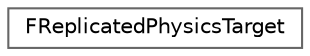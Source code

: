 digraph "Graphical Class Hierarchy"
{
 // INTERACTIVE_SVG=YES
 // LATEX_PDF_SIZE
  bgcolor="transparent";
  edge [fontname=Helvetica,fontsize=10,labelfontname=Helvetica,labelfontsize=10];
  node [fontname=Helvetica,fontsize=10,shape=box,height=0.2,width=0.4];
  rankdir="LR";
  Node0 [id="Node000000",label="FReplicatedPhysicsTarget",height=0.2,width=0.4,color="grey40", fillcolor="white", style="filled",URL="$df/de1/structFReplicatedPhysicsTarget.html",tooltip=" "];
}
